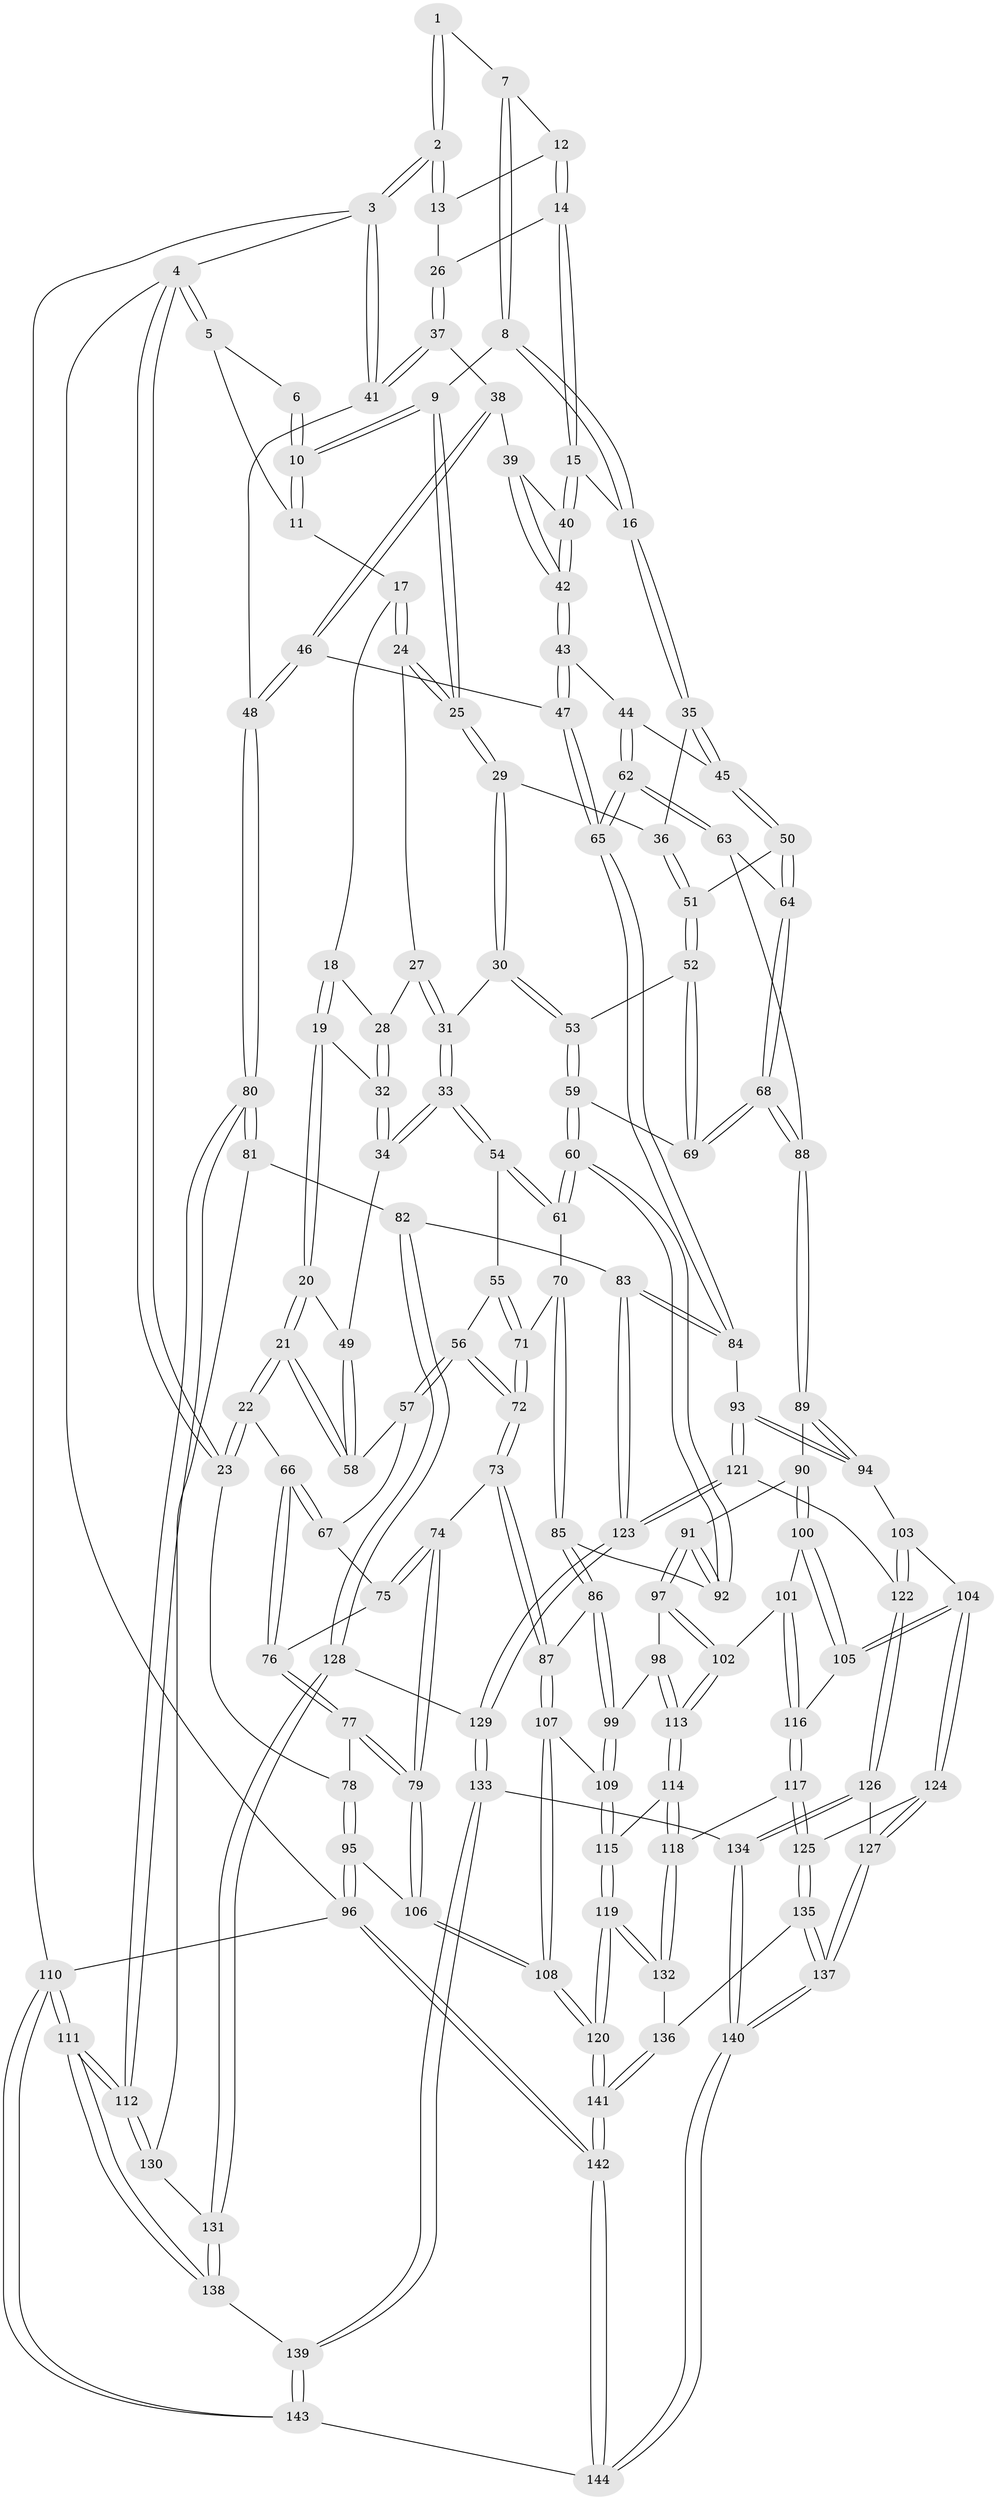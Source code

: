 // Generated by graph-tools (version 1.1) at 2025/51/03/09/25 03:51:10]
// undirected, 144 vertices, 357 edges
graph export_dot {
graph [start="1"]
  node [color=gray90,style=filled];
  1 [pos="+0.6578500853885816+0"];
  2 [pos="+1+0"];
  3 [pos="+1+0"];
  4 [pos="+0+0"];
  5 [pos="+0.12354062604092068+0"];
  6 [pos="+0.541885452949284+0"];
  7 [pos="+0.722586278377681+0.02922915942985047"];
  8 [pos="+0.6077637134955093+0.1166347655350535"];
  9 [pos="+0.4969866695803552+0.07917490410546656"];
  10 [pos="+0.4971855016333386+0.07404962949795824"];
  11 [pos="+0.17767413275919267+0"];
  12 [pos="+0.7339207534054217+0.04621007460032961"];
  13 [pos="+0.8637681720069738+0.07775166956143167"];
  14 [pos="+0.7265455441092497+0.14178018103398102"];
  15 [pos="+0.6989238342042442+0.17184051926428576"];
  16 [pos="+0.6732280272425205+0.17379131015807187"];
  17 [pos="+0.17898398546551592+0"];
  18 [pos="+0.178359160620903+0"];
  19 [pos="+0.10063128915242966+0.1583463756279515"];
  20 [pos="+0.06253879721883254+0.21649847185822715"];
  21 [pos="+0.024360732454448312+0.24615243744191062"];
  22 [pos="+0+0.26942234709898466"];
  23 [pos="+0+0.28753759895019654"];
  24 [pos="+0.399758073718915+0.09914752654123031"];
  25 [pos="+0.48790477278027117+0.09443547361600463"];
  26 [pos="+0.8579093800421049+0.15249724531128844"];
  27 [pos="+0.32643444781417785+0.13215873331127218"];
  28 [pos="+0.2834790450682286+0.1415059109023477"];
  29 [pos="+0.4745500428084313+0.20823016382837334"];
  30 [pos="+0.4455455092741927+0.25521082271372414"];
  31 [pos="+0.42182880168549186+0.26421586797677277"];
  32 [pos="+0.279887857718437+0.19191182781242705"];
  33 [pos="+0.3901944319711094+0.278955859939317"];
  34 [pos="+0.29258623170230286+0.2551303461838695"];
  35 [pos="+0.6291269591733513+0.24199449107365562"];
  36 [pos="+0.6002096667341014+0.24487993526762897"];
  37 [pos="+0.860169547376395+0.1580758438416017"];
  38 [pos="+0.851468976334302+0.18654317554574917"];
  39 [pos="+0.8148997068821213+0.21256826137537782"];
  40 [pos="+0.7141911439129923+0.19266989367819004"];
  41 [pos="+1+0.24567537262718225"];
  42 [pos="+0.7535881967092819+0.3084799767348798"];
  43 [pos="+0.7534628862270811+0.3099594759090523"];
  44 [pos="+0.7053736667096405+0.33208747273578093"];
  45 [pos="+0.6877716529873085+0.3325696345083403"];
  46 [pos="+0.9161093659722233+0.376386582958805"];
  47 [pos="+0.9009452852213535+0.38163322309232633"];
  48 [pos="+1+0.37438818789541595"];
  49 [pos="+0.2804472112156623+0.26187073210920536"];
  50 [pos="+0.6484621433042235+0.3609802574919698"];
  51 [pos="+0.5770274675250663+0.3533651093930287"];
  52 [pos="+0.5432518850172485+0.3613547658798633"];
  53 [pos="+0.48077186874021893+0.3032060798304913"];
  54 [pos="+0.38489478231260993+0.30375291419910694"];
  55 [pos="+0.33874012769461675+0.38887718276322875"];
  56 [pos="+0.3023872273427926+0.4075738889603784"];
  57 [pos="+0.23613628724664334+0.3543993513866986"];
  58 [pos="+0.2442305298884947+0.32699071637386623"];
  59 [pos="+0.4414355601329209+0.45549363993395664"];
  60 [pos="+0.4399183483578598+0.45611641796483554"];
  61 [pos="+0.43868871166470486+0.4558840142156496"];
  62 [pos="+0.7550131942288016+0.5077822425523723"];
  63 [pos="+0.6965980063280788+0.483087821190088"];
  64 [pos="+0.6462165101570881+0.41188236754819774"];
  65 [pos="+0.7828694667936492+0.5318536216485823"];
  66 [pos="+0.01541916055717381+0.2931658515130056"];
  67 [pos="+0.1915975083916112+0.3840279470269685"];
  68 [pos="+0.5626823925724108+0.47877894790826014"];
  69 [pos="+0.5298147070821773+0.44166791887952606"];
  70 [pos="+0.4150095292652595+0.4609177129366365"];
  71 [pos="+0.39756472205165977+0.45652554712647553"];
  72 [pos="+0.278750833939609+0.49771371101928424"];
  73 [pos="+0.24755111656745793+0.5409446147691779"];
  74 [pos="+0.2224116027307971+0.5391643336246272"];
  75 [pos="+0.19146194624253113+0.3984366628577992"];
  76 [pos="+0.10256778526689626+0.44841831384967196"];
  77 [pos="+0.12429890589482734+0.5487402674502069"];
  78 [pos="+0+0.3122978819508148"];
  79 [pos="+0.13680320533521426+0.5709729389195441"];
  80 [pos="+1+0.5656280993586542"];
  81 [pos="+0.8512453520803445+0.6355795996362678"];
  82 [pos="+0.8435202940892126+0.6341527981689153"];
  83 [pos="+0.7998568845697337+0.6096708703462462"];
  84 [pos="+0.7838812022430611+0.5976186302487052"];
  85 [pos="+0.369449231438071+0.5581732407855955"];
  86 [pos="+0.3553235887716792+0.5699660724492711"];
  87 [pos="+0.2667111517751412+0.5566830497433848"];
  88 [pos="+0.5716715173806254+0.5061883948714796"];
  89 [pos="+0.5657264372951633+0.5479599176486427"];
  90 [pos="+0.5199819308489241+0.5792972078188438"];
  91 [pos="+0.4990768085266922+0.5795330185135784"];
  92 [pos="+0.46083008395773184+0.540853544909464"];
  93 [pos="+0.7190939182782562+0.6277057335406282"];
  94 [pos="+0.6872818543387227+0.6285711100297536"];
  95 [pos="+0+0.6600193118841587"];
  96 [pos="+0+1"];
  97 [pos="+0.4483904365253233+0.6227509916511008"];
  98 [pos="+0.4474883074126682+0.622982596494038"];
  99 [pos="+0.4003078767898086+0.6242994542054309"];
  100 [pos="+0.5335876912465323+0.6308106712418493"];
  101 [pos="+0.48431023162557774+0.6804413752723839"];
  102 [pos="+0.48145697347802463+0.6796803622991177"];
  103 [pos="+0.6094150571102668+0.6862756755140437"];
  104 [pos="+0.5765694380441079+0.696220222596935"];
  105 [pos="+0.5681725027273203+0.6911639018820742"];
  106 [pos="+0.1204398280175711+0.5936782585727947"];
  107 [pos="+0.28942760481621954+0.658870917229835"];
  108 [pos="+0.18818736886179524+0.856785025354816"];
  109 [pos="+0.3726524460185093+0.6890509214363021"];
  110 [pos="+1+1"];
  111 [pos="+1+1"];
  112 [pos="+1+0.7470375718034779"];
  113 [pos="+0.4340180679016059+0.7219042909015144"];
  114 [pos="+0.4251092720732642+0.7354109915531414"];
  115 [pos="+0.38416642507190035+0.725163750840596"];
  116 [pos="+0.5089367737320925+0.7004245271422284"];
  117 [pos="+0.4744239305299573+0.7709067733297517"];
  118 [pos="+0.4626397659491921+0.7724870730276936"];
  119 [pos="+0.2546693882669632+0.8532278400098484"];
  120 [pos="+0.18815861605041956+0.8724585112409914"];
  121 [pos="+0.6988220695129935+0.7545527078346838"];
  122 [pos="+0.6529635551560199+0.7825699107609889"];
  123 [pos="+0.7568424104394254+0.8047854034878037"];
  124 [pos="+0.557559101996578+0.7842663922291776"];
  125 [pos="+0.5460182594842451+0.7881971152116772"];
  126 [pos="+0.629056267825397+0.8179545539035785"];
  127 [pos="+0.6237653883356609+0.8183230473061232"];
  128 [pos="+0.8250135728890752+0.8157094822689173"];
  129 [pos="+0.7645867226290687+0.8185470099698691"];
  130 [pos="+0.9293983663407307+0.761242296214772"];
  131 [pos="+0.8822812002162868+0.8553819997301766"];
  132 [pos="+0.4239879037837302+0.8681422640309382"];
  133 [pos="+0.7291556101017185+0.8644515825814416"];
  134 [pos="+0.693251816303168+0.8757066313503244"];
  135 [pos="+0.49897694151554045+0.9315887443527061"];
  136 [pos="+0.47350166542778643+0.9172135170695057"];
  137 [pos="+0.5326933859773575+0.9708184491334215"];
  138 [pos="+0.8931689023051835+0.8807729110315372"];
  139 [pos="+0.7960334824972743+0.9382971008794285"];
  140 [pos="+0.600549899465185+1"];
  141 [pos="+0+1"];
  142 [pos="+0+1"];
  143 [pos="+0.6955966053409147+1"];
  144 [pos="+0.6101635683036846+1"];
  1 -- 2;
  1 -- 2;
  1 -- 7;
  2 -- 3;
  2 -- 3;
  2 -- 13;
  2 -- 13;
  3 -- 4;
  3 -- 41;
  3 -- 41;
  3 -- 110;
  4 -- 5;
  4 -- 5;
  4 -- 23;
  4 -- 23;
  4 -- 96;
  5 -- 6;
  5 -- 11;
  6 -- 10;
  6 -- 10;
  7 -- 8;
  7 -- 8;
  7 -- 12;
  8 -- 9;
  8 -- 16;
  8 -- 16;
  9 -- 10;
  9 -- 10;
  9 -- 25;
  9 -- 25;
  10 -- 11;
  10 -- 11;
  11 -- 17;
  12 -- 13;
  12 -- 14;
  12 -- 14;
  13 -- 26;
  14 -- 15;
  14 -- 15;
  14 -- 26;
  15 -- 16;
  15 -- 40;
  15 -- 40;
  16 -- 35;
  16 -- 35;
  17 -- 18;
  17 -- 24;
  17 -- 24;
  18 -- 19;
  18 -- 19;
  18 -- 28;
  19 -- 20;
  19 -- 20;
  19 -- 32;
  20 -- 21;
  20 -- 21;
  20 -- 49;
  21 -- 22;
  21 -- 22;
  21 -- 58;
  21 -- 58;
  22 -- 23;
  22 -- 23;
  22 -- 66;
  23 -- 78;
  24 -- 25;
  24 -- 25;
  24 -- 27;
  25 -- 29;
  25 -- 29;
  26 -- 37;
  26 -- 37;
  27 -- 28;
  27 -- 31;
  27 -- 31;
  28 -- 32;
  28 -- 32;
  29 -- 30;
  29 -- 30;
  29 -- 36;
  30 -- 31;
  30 -- 53;
  30 -- 53;
  31 -- 33;
  31 -- 33;
  32 -- 34;
  32 -- 34;
  33 -- 34;
  33 -- 34;
  33 -- 54;
  33 -- 54;
  34 -- 49;
  35 -- 36;
  35 -- 45;
  35 -- 45;
  36 -- 51;
  36 -- 51;
  37 -- 38;
  37 -- 41;
  37 -- 41;
  38 -- 39;
  38 -- 46;
  38 -- 46;
  39 -- 40;
  39 -- 42;
  39 -- 42;
  40 -- 42;
  40 -- 42;
  41 -- 48;
  42 -- 43;
  42 -- 43;
  43 -- 44;
  43 -- 47;
  43 -- 47;
  44 -- 45;
  44 -- 62;
  44 -- 62;
  45 -- 50;
  45 -- 50;
  46 -- 47;
  46 -- 48;
  46 -- 48;
  47 -- 65;
  47 -- 65;
  48 -- 80;
  48 -- 80;
  49 -- 58;
  49 -- 58;
  50 -- 51;
  50 -- 64;
  50 -- 64;
  51 -- 52;
  51 -- 52;
  52 -- 53;
  52 -- 69;
  52 -- 69;
  53 -- 59;
  53 -- 59;
  54 -- 55;
  54 -- 61;
  54 -- 61;
  55 -- 56;
  55 -- 71;
  55 -- 71;
  56 -- 57;
  56 -- 57;
  56 -- 72;
  56 -- 72;
  57 -- 58;
  57 -- 67;
  59 -- 60;
  59 -- 60;
  59 -- 69;
  60 -- 61;
  60 -- 61;
  60 -- 92;
  60 -- 92;
  61 -- 70;
  62 -- 63;
  62 -- 63;
  62 -- 65;
  62 -- 65;
  63 -- 64;
  63 -- 88;
  64 -- 68;
  64 -- 68;
  65 -- 84;
  65 -- 84;
  66 -- 67;
  66 -- 67;
  66 -- 76;
  66 -- 76;
  67 -- 75;
  68 -- 69;
  68 -- 69;
  68 -- 88;
  68 -- 88;
  70 -- 71;
  70 -- 85;
  70 -- 85;
  71 -- 72;
  71 -- 72;
  72 -- 73;
  72 -- 73;
  73 -- 74;
  73 -- 87;
  73 -- 87;
  74 -- 75;
  74 -- 75;
  74 -- 79;
  74 -- 79;
  75 -- 76;
  76 -- 77;
  76 -- 77;
  77 -- 78;
  77 -- 79;
  77 -- 79;
  78 -- 95;
  78 -- 95;
  79 -- 106;
  79 -- 106;
  80 -- 81;
  80 -- 81;
  80 -- 112;
  80 -- 112;
  81 -- 82;
  81 -- 130;
  82 -- 83;
  82 -- 128;
  82 -- 128;
  83 -- 84;
  83 -- 84;
  83 -- 123;
  83 -- 123;
  84 -- 93;
  85 -- 86;
  85 -- 86;
  85 -- 92;
  86 -- 87;
  86 -- 99;
  86 -- 99;
  87 -- 107;
  87 -- 107;
  88 -- 89;
  88 -- 89;
  89 -- 90;
  89 -- 94;
  89 -- 94;
  90 -- 91;
  90 -- 100;
  90 -- 100;
  91 -- 92;
  91 -- 92;
  91 -- 97;
  91 -- 97;
  93 -- 94;
  93 -- 94;
  93 -- 121;
  93 -- 121;
  94 -- 103;
  95 -- 96;
  95 -- 96;
  95 -- 106;
  96 -- 142;
  96 -- 142;
  96 -- 110;
  97 -- 98;
  97 -- 102;
  97 -- 102;
  98 -- 99;
  98 -- 113;
  98 -- 113;
  99 -- 109;
  99 -- 109;
  100 -- 101;
  100 -- 105;
  100 -- 105;
  101 -- 102;
  101 -- 116;
  101 -- 116;
  102 -- 113;
  102 -- 113;
  103 -- 104;
  103 -- 122;
  103 -- 122;
  104 -- 105;
  104 -- 105;
  104 -- 124;
  104 -- 124;
  105 -- 116;
  106 -- 108;
  106 -- 108;
  107 -- 108;
  107 -- 108;
  107 -- 109;
  108 -- 120;
  108 -- 120;
  109 -- 115;
  109 -- 115;
  110 -- 111;
  110 -- 111;
  110 -- 143;
  110 -- 143;
  111 -- 112;
  111 -- 112;
  111 -- 138;
  111 -- 138;
  112 -- 130;
  112 -- 130;
  113 -- 114;
  113 -- 114;
  114 -- 115;
  114 -- 118;
  114 -- 118;
  115 -- 119;
  115 -- 119;
  116 -- 117;
  116 -- 117;
  117 -- 118;
  117 -- 125;
  117 -- 125;
  118 -- 132;
  118 -- 132;
  119 -- 120;
  119 -- 120;
  119 -- 132;
  119 -- 132;
  120 -- 141;
  120 -- 141;
  121 -- 122;
  121 -- 123;
  121 -- 123;
  122 -- 126;
  122 -- 126;
  123 -- 129;
  123 -- 129;
  124 -- 125;
  124 -- 127;
  124 -- 127;
  125 -- 135;
  125 -- 135;
  126 -- 127;
  126 -- 134;
  126 -- 134;
  127 -- 137;
  127 -- 137;
  128 -- 129;
  128 -- 131;
  128 -- 131;
  129 -- 133;
  129 -- 133;
  130 -- 131;
  131 -- 138;
  131 -- 138;
  132 -- 136;
  133 -- 134;
  133 -- 139;
  133 -- 139;
  134 -- 140;
  134 -- 140;
  135 -- 136;
  135 -- 137;
  135 -- 137;
  136 -- 141;
  136 -- 141;
  137 -- 140;
  137 -- 140;
  138 -- 139;
  139 -- 143;
  139 -- 143;
  140 -- 144;
  140 -- 144;
  141 -- 142;
  141 -- 142;
  142 -- 144;
  142 -- 144;
  143 -- 144;
}
